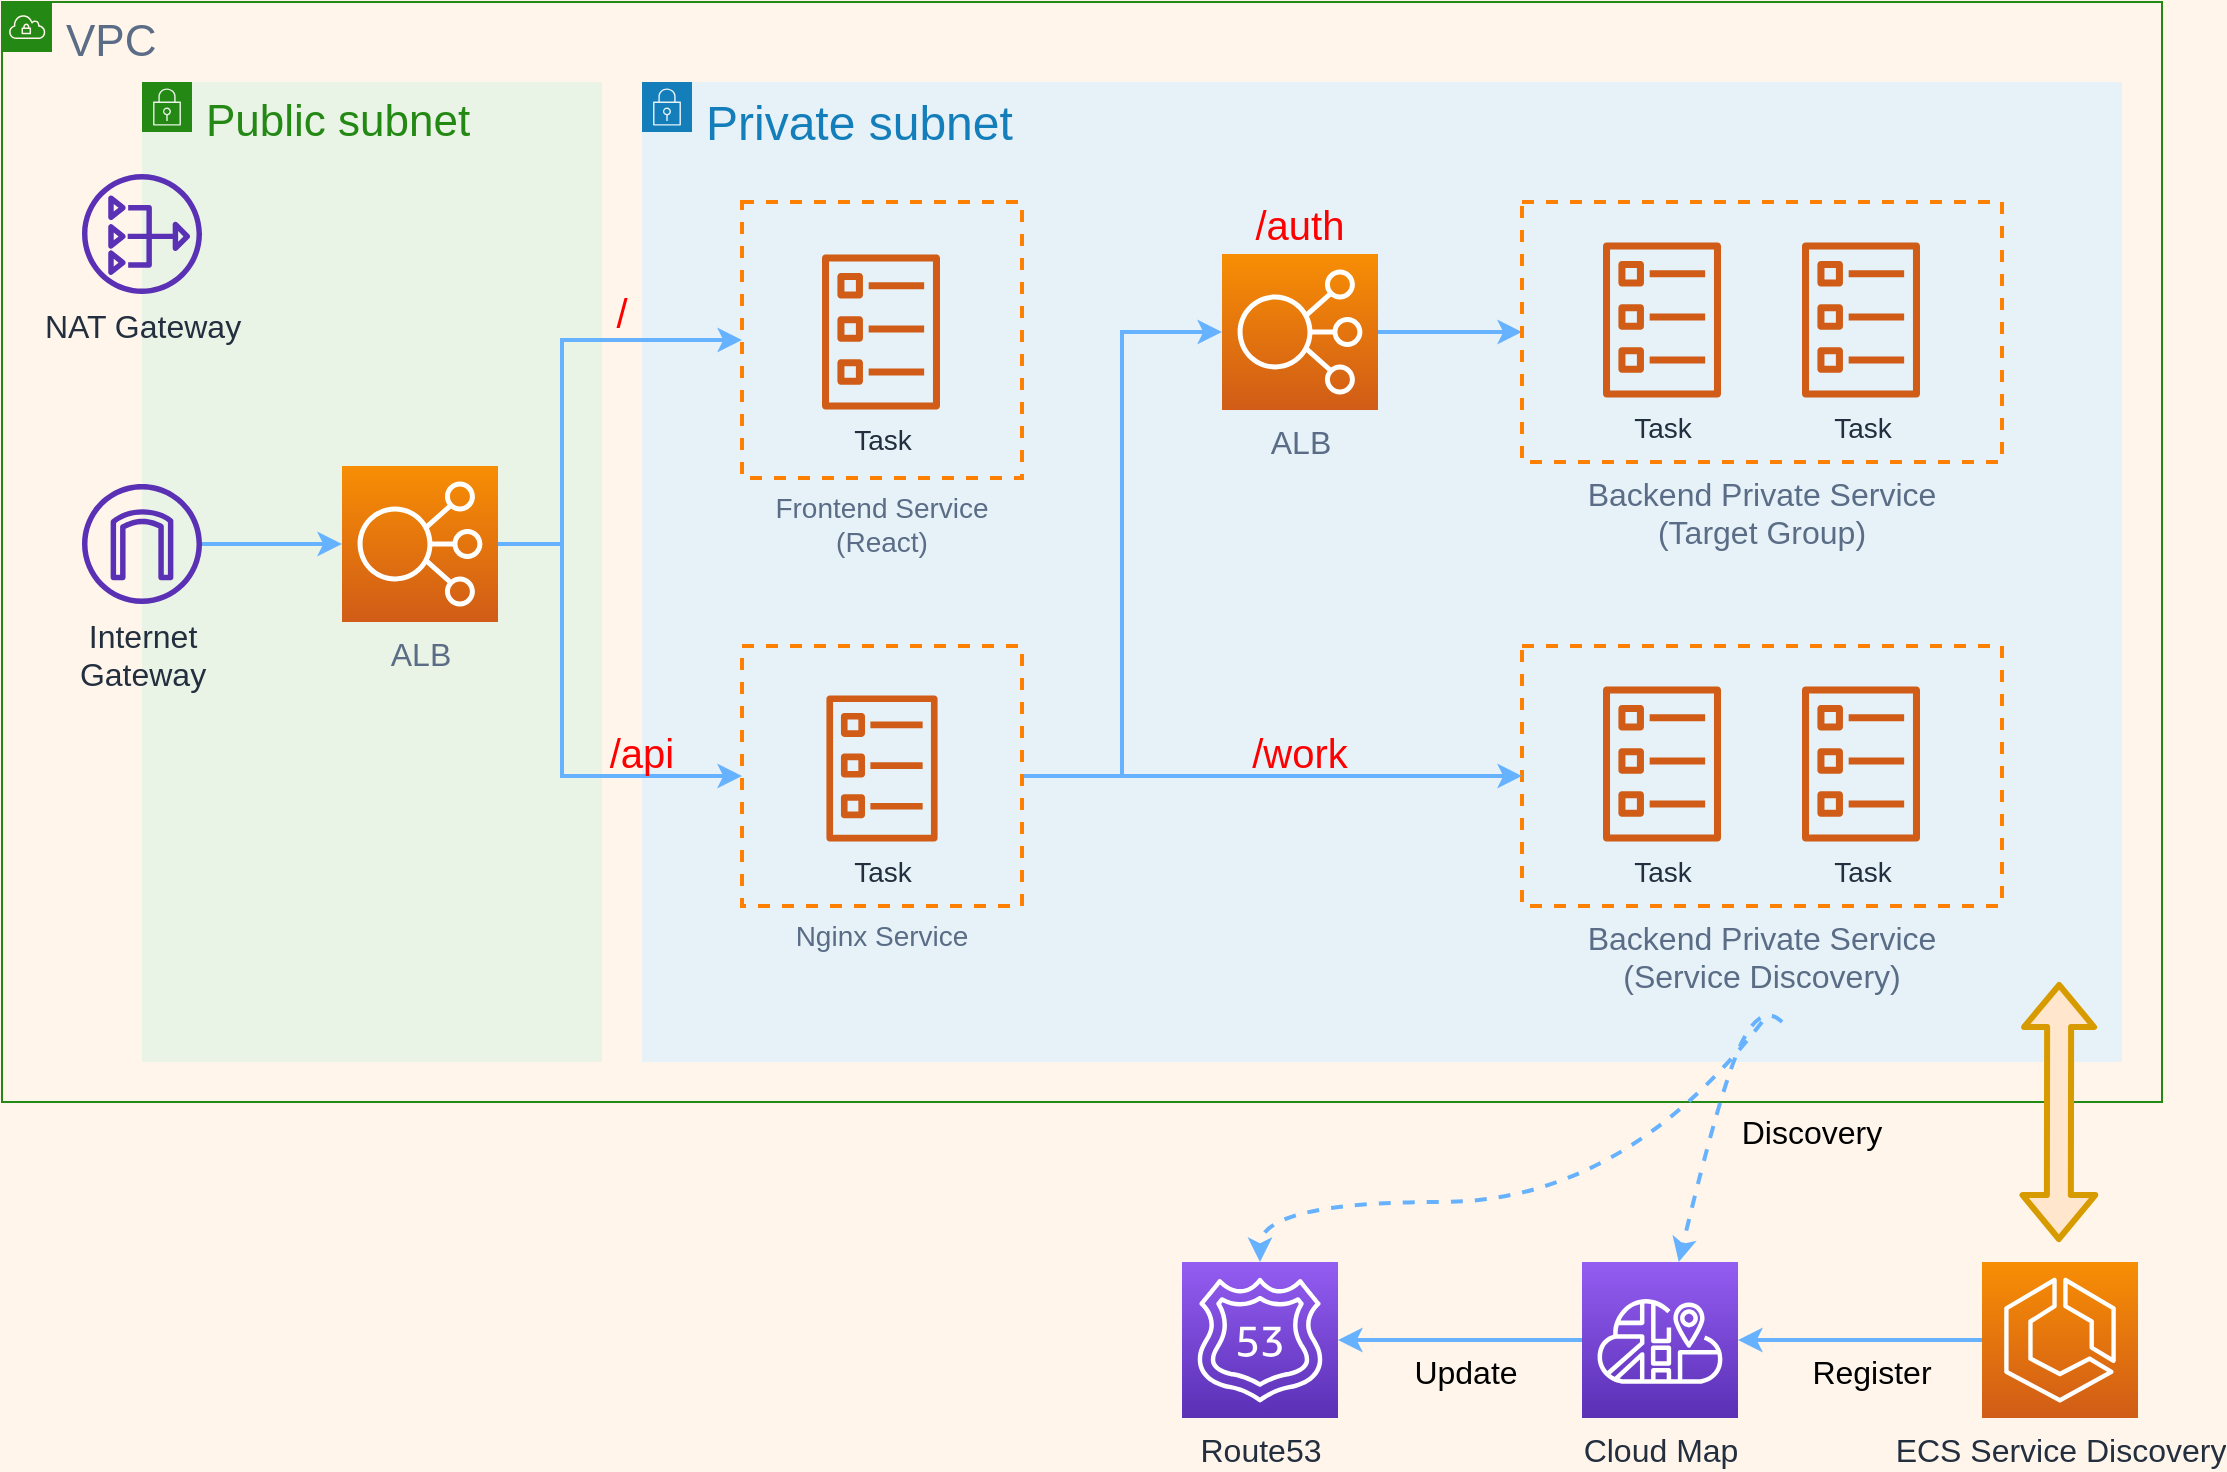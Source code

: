 <mxfile version="13.10.0" type="embed">
    <diagram id="sLcohN-jMo2GbjoxGFMT" name="Page-1">
        <mxGraphModel dx="712" dy="394" grid="1" gridSize="10" guides="1" tooltips="1" connect="1" arrows="1" fold="1" page="1" pageScale="1" pageWidth="827" pageHeight="1169" background="#FFF5EB" math="0" shadow="0">
            <root>
                <mxCell id="0"/>
                <mxCell id="1" parent="0"/>
                <mxCell id="51" value="VPC" style="points=[[0,0],[0.25,0],[0.5,0],[0.75,0],[1,0],[1,0.25],[1,0.5],[1,0.75],[1,1],[0.75,1],[0.5,1],[0.25,1],[0,1],[0,0.75],[0,0.5],[0,0.25]];outlineConnect=0;gradientColor=none;html=1;whiteSpace=wrap;fontSize=22;fontStyle=0;shape=mxgraph.aws4.group;grIcon=mxgraph.aws4.group_vpc;strokeColor=#248814;fillColor=none;verticalAlign=top;align=left;spacingLeft=30;dashed=0;fontColor=#5A6C86;" parent="1" vertex="1">
                    <mxGeometry x="10" y="50" width="1080" height="550" as="geometry"/>
                </mxCell>
                <mxCell id="25" value="&lt;font style=&quot;font-size: 24px&quot;&gt;Private subnet&lt;/font&gt;" style="points=[[0,0],[0.25,0],[0.5,0],[0.75,0],[1,0],[1,0.25],[1,0.5],[1,0.75],[1,1],[0.75,1],[0.5,1],[0.25,1],[0,1],[0,0.75],[0,0.5],[0,0.25]];outlineConnect=0;gradientColor=none;html=1;whiteSpace=wrap;fontSize=20;fontStyle=0;shape=mxgraph.aws4.group;grIcon=mxgraph.aws4.group_security_group;grStroke=0;strokeColor=#147EBA;fillColor=#E6F2F8;verticalAlign=top;align=left;spacingLeft=30;fontColor=#147EBA;dashed=0;" parent="1" vertex="1">
                    <mxGeometry x="330" y="90" width="740" height="490" as="geometry"/>
                </mxCell>
                <mxCell id="16" style="edgeStyle=orthogonalEdgeStyle;rounded=0;orthogonalLoop=1;jettySize=auto;html=1;fontSize=14;strokeWidth=2;strokeColor=#66B2FF;" parent="1" source="12" target="15" edge="1">
                    <mxGeometry relative="1" as="geometry">
                        <mxPoint x="600" y="190" as="targetPoint"/>
                        <Array as="points">
                            <mxPoint x="570" y="437"/>
                            <mxPoint x="570" y="215"/>
                        </Array>
                    </mxGeometry>
                </mxCell>
                <mxCell id="7" value="Route53" style="outlineConnect=0;fontColor=#232F3E;gradientColor=#945DF2;gradientDirection=north;fillColor=#5A30B5;strokeColor=#ffffff;dashed=0;verticalLabelPosition=bottom;verticalAlign=top;align=center;html=1;fontSize=16;fontStyle=0;aspect=fixed;shape=mxgraph.aws4.resourceIcon;resIcon=mxgraph.aws4.route_53;" parent="1" vertex="1">
                    <mxGeometry x="600" y="680" width="78" height="78" as="geometry"/>
                </mxCell>
                <mxCell id="19" style="edgeStyle=orthogonalEdgeStyle;rounded=0;orthogonalLoop=1;jettySize=auto;html=1;entryX=0;entryY=0.5;entryDx=0;entryDy=0;strokeColor=#66B2FF;strokeWidth=2;fontSize=14;fontColor=#3333FF;" parent="1" source="15" target="14" edge="1">
                    <mxGeometry relative="1" as="geometry"/>
                </mxCell>
                <mxCell id="15" value="&lt;font style=&quot;font-size: 16px&quot; color=&quot;#5a6c86&quot;&gt;ALB&lt;/font&gt;" style="outlineConnect=0;fontColor=#232F3E;gradientColor=#F78E04;gradientDirection=north;fillColor=#D05C17;strokeColor=#ffffff;dashed=0;verticalLabelPosition=bottom;verticalAlign=top;align=center;html=1;fontSize=12;fontStyle=0;aspect=fixed;shape=mxgraph.aws4.resourceIcon;resIcon=mxgraph.aws4.elastic_load_balancing;" parent="1" vertex="1">
                    <mxGeometry x="620" y="176" width="78" height="78" as="geometry"/>
                </mxCell>
                <mxCell id="24" value="Public subnet" style="points=[[0,0],[0.25,0],[0.5,0],[0.75,0],[1,0],[1,0.25],[1,0.5],[1,0.75],[1,1],[0.75,1],[0.5,1],[0.25,1],[0,1],[0,0.75],[0,0.5],[0,0.25]];outlineConnect=0;gradientColor=none;html=1;whiteSpace=wrap;fontSize=22;fontStyle=0;shape=mxgraph.aws4.group;grIcon=mxgraph.aws4.group_security_group;grStroke=0;strokeColor=#248814;fillColor=#E9F3E6;verticalAlign=top;align=left;spacingLeft=30;fontColor=#248814;dashed=0;" parent="1" vertex="1">
                    <mxGeometry x="80" y="90" width="230" height="490" as="geometry"/>
                </mxCell>
                <mxCell id="26" value="" style="group;fontSize=16;" parent="1" vertex="1" connectable="0">
                    <mxGeometry x="770" y="150" width="240" height="130" as="geometry"/>
                </mxCell>
                <mxCell id="14" value="Backend Private Service&#10;(Target Group)" style="fillColor=none;dashed=1;verticalAlign=top;fontStyle=0;fontColor=#5A6C86;strokeWidth=2;strokeColor=#FF8000;labelPosition=center;verticalLabelPosition=bottom;align=center;fontSize=16;" parent="26" vertex="1">
                    <mxGeometry width="240" height="130" as="geometry"/>
                </mxCell>
                <mxCell id="17" value="Task" style="outlineConnect=0;fontColor=#232F3E;gradientColor=none;fillColor=#D05C17;strokeColor=none;dashed=0;verticalLabelPosition=bottom;verticalAlign=top;align=center;html=1;fontSize=14;fontStyle=0;aspect=fixed;pointerEvents=1;shape=mxgraph.aws4.ecs_task;" parent="26" vertex="1">
                    <mxGeometry x="140" y="20" width="59" height="78" as="geometry"/>
                </mxCell>
                <mxCell id="18" value="Task" style="outlineConnect=0;fontColor=#232F3E;gradientColor=none;fillColor=#D05C17;strokeColor=none;dashed=0;verticalLabelPosition=bottom;verticalAlign=top;align=center;html=1;fontSize=14;fontStyle=0;aspect=fixed;pointerEvents=1;shape=mxgraph.aws4.ecs_task;" parent="26" vertex="1">
                    <mxGeometry x="40.5" y="20" width="59" height="78" as="geometry"/>
                </mxCell>
                <mxCell id="27" value="" style="group;fontSize=16;" parent="1" vertex="1" connectable="0">
                    <mxGeometry x="770" y="372" width="240" height="130" as="geometry"/>
                </mxCell>
                <mxCell id="28" value="Backend Private Service&#10;(Service Discovery)" style="fillColor=none;dashed=1;verticalAlign=top;fontStyle=0;fontColor=#5A6C86;strokeWidth=2;strokeColor=#FF8000;labelPosition=center;verticalLabelPosition=bottom;align=center;fontSize=16;" parent="27" vertex="1">
                    <mxGeometry width="240" height="130" as="geometry"/>
                </mxCell>
                <mxCell id="29" value="Task" style="outlineConnect=0;fontColor=#232F3E;gradientColor=none;fillColor=#D05C17;strokeColor=none;dashed=0;verticalLabelPosition=bottom;verticalAlign=top;align=center;html=1;fontSize=14;fontStyle=0;aspect=fixed;pointerEvents=1;shape=mxgraph.aws4.ecs_task;" parent="27" vertex="1">
                    <mxGeometry x="140" y="20" width="59" height="78" as="geometry"/>
                </mxCell>
                <mxCell id="30" value="Task" style="outlineConnect=0;fontColor=#232F3E;gradientColor=none;fillColor=#D05C17;strokeColor=none;dashed=0;verticalLabelPosition=bottom;verticalAlign=top;align=center;html=1;fontSize=14;fontStyle=0;aspect=fixed;pointerEvents=1;shape=mxgraph.aws4.ecs_task;" parent="27" vertex="1">
                    <mxGeometry x="40.5" y="20" width="59" height="78" as="geometry"/>
                </mxCell>
                <mxCell id="44" style="edgeStyle=orthogonalEdgeStyle;rounded=0;orthogonalLoop=1;jettySize=auto;html=1;strokeColor=#66B2FF;strokeWidth=2;fontSize=16;" parent="1" source="33" target="34" edge="1">
                    <mxGeometry relative="1" as="geometry"/>
                </mxCell>
                <mxCell id="33" value="ECS Service Discovery" style="outlineConnect=0;fontColor=#232F3E;gradientColor=#F78E04;gradientDirection=north;fillColor=#D05C17;strokeColor=#ffffff;dashed=0;verticalLabelPosition=bottom;verticalAlign=top;align=center;html=1;fontSize=16;fontStyle=0;aspect=fixed;shape=mxgraph.aws4.resourceIcon;resIcon=mxgraph.aws4.ecs;" parent="1" vertex="1">
                    <mxGeometry x="1000" y="680" width="78" height="78" as="geometry"/>
                </mxCell>
                <mxCell id="36" style="edgeStyle=orthogonalEdgeStyle;rounded=0;orthogonalLoop=1;jettySize=auto;html=1;strokeColor=#66B2FF;strokeWidth=2;fontSize=16;" parent="1" source="34" target="7" edge="1">
                    <mxGeometry relative="1" as="geometry"/>
                </mxCell>
                <mxCell id="34" value="Cloud Map" style="outlineConnect=0;fontColor=#232F3E;gradientColor=#945DF2;gradientDirection=north;fillColor=#5A30B5;strokeColor=#ffffff;dashed=0;verticalLabelPosition=bottom;verticalAlign=top;align=center;html=1;fontSize=16;fontStyle=0;aspect=fixed;shape=mxgraph.aws4.resourceIcon;resIcon=mxgraph.aws4.cloud_map;" parent="1" vertex="1">
                    <mxGeometry x="800" y="680" width="78" height="78" as="geometry"/>
                </mxCell>
                <mxCell id="39" value="" style="curved=1;endArrow=classic;html=1;strokeColor=#66B2FF;strokeWidth=2;fontSize=16;dashed=1;" parent="1" target="34" edge="1">
                    <mxGeometry width="50" height="50" relative="1" as="geometry">
                        <mxPoint x="900" y="560" as="sourcePoint"/>
                        <mxPoint x="650" y="460" as="targetPoint"/>
                        <Array as="points">
                            <mxPoint x="890" y="550"/>
                            <mxPoint x="870" y="590"/>
                        </Array>
                    </mxGeometry>
                </mxCell>
                <mxCell id="40" value="" style="curved=1;endArrow=classic;html=1;strokeColor=#66B2FF;strokeWidth=2;fontSize=16;dashed=1;" parent="1" target="7" edge="1">
                    <mxGeometry width="50" height="50" relative="1" as="geometry">
                        <mxPoint x="890" y="560" as="sourcePoint"/>
                        <mxPoint x="730" y="620" as="targetPoint"/>
                        <Array as="points">
                            <mxPoint x="820" y="650"/>
                            <mxPoint x="639" y="650"/>
                        </Array>
                    </mxGeometry>
                </mxCell>
                <mxCell id="42" value="&amp;nbsp; Register&amp;nbsp;&amp;nbsp;" style="text;html=1;strokeColor=none;fillColor=none;align=center;verticalAlign=middle;whiteSpace=wrap;rounded=0;fontSize=16;" parent="1" vertex="1">
                    <mxGeometry x="900" y="720" width="90" height="30" as="geometry"/>
                </mxCell>
                <mxCell id="45" value="&amp;nbsp; Update&amp;nbsp;&amp;nbsp;" style="text;html=1;strokeColor=none;fillColor=none;align=center;verticalAlign=middle;whiteSpace=wrap;rounded=0;fontSize=16;" parent="1" vertex="1">
                    <mxGeometry x="697" y="720" width="90" height="30" as="geometry"/>
                </mxCell>
                <mxCell id="46" value="&amp;nbsp; Discovery&amp;nbsp;&amp;nbsp;" style="text;html=1;strokeColor=none;fillColor=none;align=center;verticalAlign=middle;whiteSpace=wrap;rounded=0;fontSize=16;" parent="1" vertex="1">
                    <mxGeometry x="860" y="600" width="110" height="30" as="geometry"/>
                </mxCell>
                <mxCell id="48" value="" style="shape=flexArrow;endArrow=classic;startArrow=classic;html=1;strokeColor=#d79b00;strokeWidth=3;fontSize=16;fillColor=#ffe6cc;startWidth=21.379;startSize=6.324;" parent="1" edge="1">
                    <mxGeometry width="50" height="50" relative="1" as="geometry">
                        <mxPoint x="1038.41" y="670" as="sourcePoint"/>
                        <mxPoint x="1038.59" y="540" as="targetPoint"/>
                    </mxGeometry>
                </mxCell>
                <mxCell id="50" style="edgeStyle=orthogonalEdgeStyle;rounded=0;orthogonalLoop=1;jettySize=auto;html=1;entryX=0;entryY=0.5;entryDx=0;entryDy=0;strokeColor=#66B2FF;strokeWidth=2;fontSize=22;" parent="1" source="49" target="12" edge="1">
                    <mxGeometry relative="1" as="geometry">
                        <Array as="points">
                            <mxPoint x="290" y="321"/>
                            <mxPoint x="290" y="437"/>
                        </Array>
                    </mxGeometry>
                </mxCell>
                <mxCell id="63" style="edgeStyle=orthogonalEdgeStyle;rounded=0;orthogonalLoop=1;jettySize=auto;html=1;entryX=0;entryY=0.5;entryDx=0;entryDy=0;strokeColor=#66B2FF;strokeWidth=2;" parent="1" source="49" target="59" edge="1">
                    <mxGeometry relative="1" as="geometry">
                        <Array as="points">
                            <mxPoint x="290" y="321"/>
                            <mxPoint x="290" y="219"/>
                        </Array>
                    </mxGeometry>
                </mxCell>
                <mxCell id="49" value="&lt;font style=&quot;font-size: 16px&quot; color=&quot;#5a6c86&quot;&gt;ALB&lt;/font&gt;" style="outlineConnect=0;fontColor=#232F3E;gradientColor=#F78E04;gradientDirection=north;fillColor=#D05C17;strokeColor=#ffffff;dashed=0;verticalLabelPosition=bottom;verticalAlign=top;align=center;html=1;fontSize=12;fontStyle=0;aspect=fixed;shape=mxgraph.aws4.resourceIcon;resIcon=mxgraph.aws4.elastic_load_balancing;" parent="1" vertex="1">
                    <mxGeometry x="180" y="282" width="78" height="78" as="geometry"/>
                </mxCell>
                <mxCell id="52" value="&amp;nbsp; /work&amp;nbsp;&amp;nbsp;" style="text;html=1;strokeColor=none;fillColor=none;align=center;verticalAlign=middle;whiteSpace=wrap;rounded=0;fontSize=20;fontColor=#FF0000;" parent="1" vertex="1">
                    <mxGeometry x="609" y="410" width="100" height="30" as="geometry"/>
                </mxCell>
                <mxCell id="53" value="&amp;nbsp; /auth&amp;nbsp;&amp;nbsp;" style="text;html=1;strokeColor=none;fillColor=none;align=center;verticalAlign=middle;whiteSpace=wrap;rounded=0;fontSize=20;fontColor=#FF0000;" parent="1" vertex="1">
                    <mxGeometry x="614" y="146" width="90" height="30" as="geometry"/>
                </mxCell>
                <mxCell id="54" value="NAT Gateway" style="outlineConnect=0;fontColor=#232F3E;gradientColor=none;fillColor=#5A30B5;strokeColor=none;dashed=0;verticalLabelPosition=bottom;verticalAlign=top;align=center;html=1;fontSize=16;fontStyle=0;aspect=fixed;pointerEvents=1;shape=mxgraph.aws4.nat_gateway;" parent="1" vertex="1">
                    <mxGeometry x="50" y="136" width="60" height="60" as="geometry"/>
                </mxCell>
                <mxCell id="68" style="edgeStyle=orthogonalEdgeStyle;rounded=0;orthogonalLoop=1;jettySize=auto;html=1;strokeColor=#66B2FF;strokeWidth=2;" parent="1" source="55" target="49" edge="1">
                    <mxGeometry relative="1" as="geometry"/>
                </mxCell>
                <mxCell id="55" value="Internet&lt;br&gt;Gateway" style="outlineConnect=0;fontColor=#232F3E;gradientColor=none;fillColor=#5A30B5;strokeColor=none;dashed=0;verticalLabelPosition=bottom;verticalAlign=top;align=center;html=1;fontSize=16;fontStyle=0;aspect=fixed;pointerEvents=1;shape=mxgraph.aws4.internet_gateway;" parent="1" vertex="1">
                    <mxGeometry x="50" y="291" width="60" height="60" as="geometry"/>
                </mxCell>
                <mxCell id="58" value="" style="group" parent="1" vertex="1" connectable="0">
                    <mxGeometry x="380" y="150" width="140" height="138" as="geometry"/>
                </mxCell>
                <mxCell id="59" value="Frontend Service&#10;(React)" style="fillColor=none;dashed=1;verticalAlign=top;fontStyle=0;fontColor=#5A6C86;strokeWidth=2;strokeColor=#FF8000;labelPosition=center;verticalLabelPosition=bottom;align=center;fontSize=14;" parent="58" vertex="1">
                    <mxGeometry width="140" height="138" as="geometry"/>
                </mxCell>
                <mxCell id="60" value="Task" style="outlineConnect=0;fontColor=#232F3E;gradientColor=none;fillColor=#D05C17;strokeColor=none;dashed=0;verticalLabelPosition=bottom;verticalAlign=top;align=center;html=1;fontSize=14;fontStyle=0;aspect=fixed;pointerEvents=1;shape=mxgraph.aws4.ecs_task;" parent="58" vertex="1">
                    <mxGeometry x="40" y="26" width="59" height="78" as="geometry"/>
                </mxCell>
                <mxCell id="61" style="edgeStyle=orthogonalEdgeStyle;rounded=0;orthogonalLoop=1;jettySize=auto;html=1;entryX=0;entryY=0.5;entryDx=0;entryDy=0;strokeWidth=2;strokeColor=#66B2FF;" parent="1" source="12" target="28" edge="1">
                    <mxGeometry relative="1" as="geometry"/>
                </mxCell>
                <mxCell id="62" value="" style="group" parent="1" vertex="1" connectable="0">
                    <mxGeometry x="380" y="372" width="140" height="130" as="geometry"/>
                </mxCell>
                <mxCell id="12" value="Nginx Service" style="fillColor=none;dashed=1;verticalAlign=top;fontStyle=0;fontColor=#5A6C86;strokeWidth=2;strokeColor=#FF8000;labelPosition=center;verticalLabelPosition=bottom;align=center;fontSize=14;" parent="62" vertex="1">
                    <mxGeometry width="140" height="130" as="geometry"/>
                </mxCell>
                <mxCell id="4" value="Task" style="outlineConnect=0;fontColor=#232F3E;gradientColor=none;fillColor=#D05C17;strokeColor=none;dashed=0;verticalLabelPosition=bottom;verticalAlign=top;align=center;html=1;fontSize=14;fontStyle=0;aspect=fixed;pointerEvents=1;shape=mxgraph.aws4.ecs_task;" parent="62" vertex="1">
                    <mxGeometry x="42.21" y="24.493" width="55.58" height="73.478" as="geometry"/>
                </mxCell>
                <mxCell id="65" value="&amp;nbsp; /api&amp;nbsp;&amp;nbsp;" style="text;html=1;strokeColor=none;fillColor=none;align=center;verticalAlign=middle;whiteSpace=wrap;rounded=0;fontSize=20;fontColor=#FF0000;" parent="1" vertex="1">
                    <mxGeometry x="300" y="410" width="60" height="30" as="geometry"/>
                </mxCell>
                <mxCell id="69" value="&amp;nbsp; /&amp;nbsp;&amp;nbsp;" style="text;html=1;strokeColor=none;fillColor=none;align=center;verticalAlign=middle;whiteSpace=wrap;rounded=0;fontSize=20;fontColor=#FF0000;" parent="1" vertex="1">
                    <mxGeometry x="290" y="190" width="60" height="30" as="geometry"/>
                </mxCell>
            </root>
        </mxGraphModel>
    </diagram>
</mxfile>